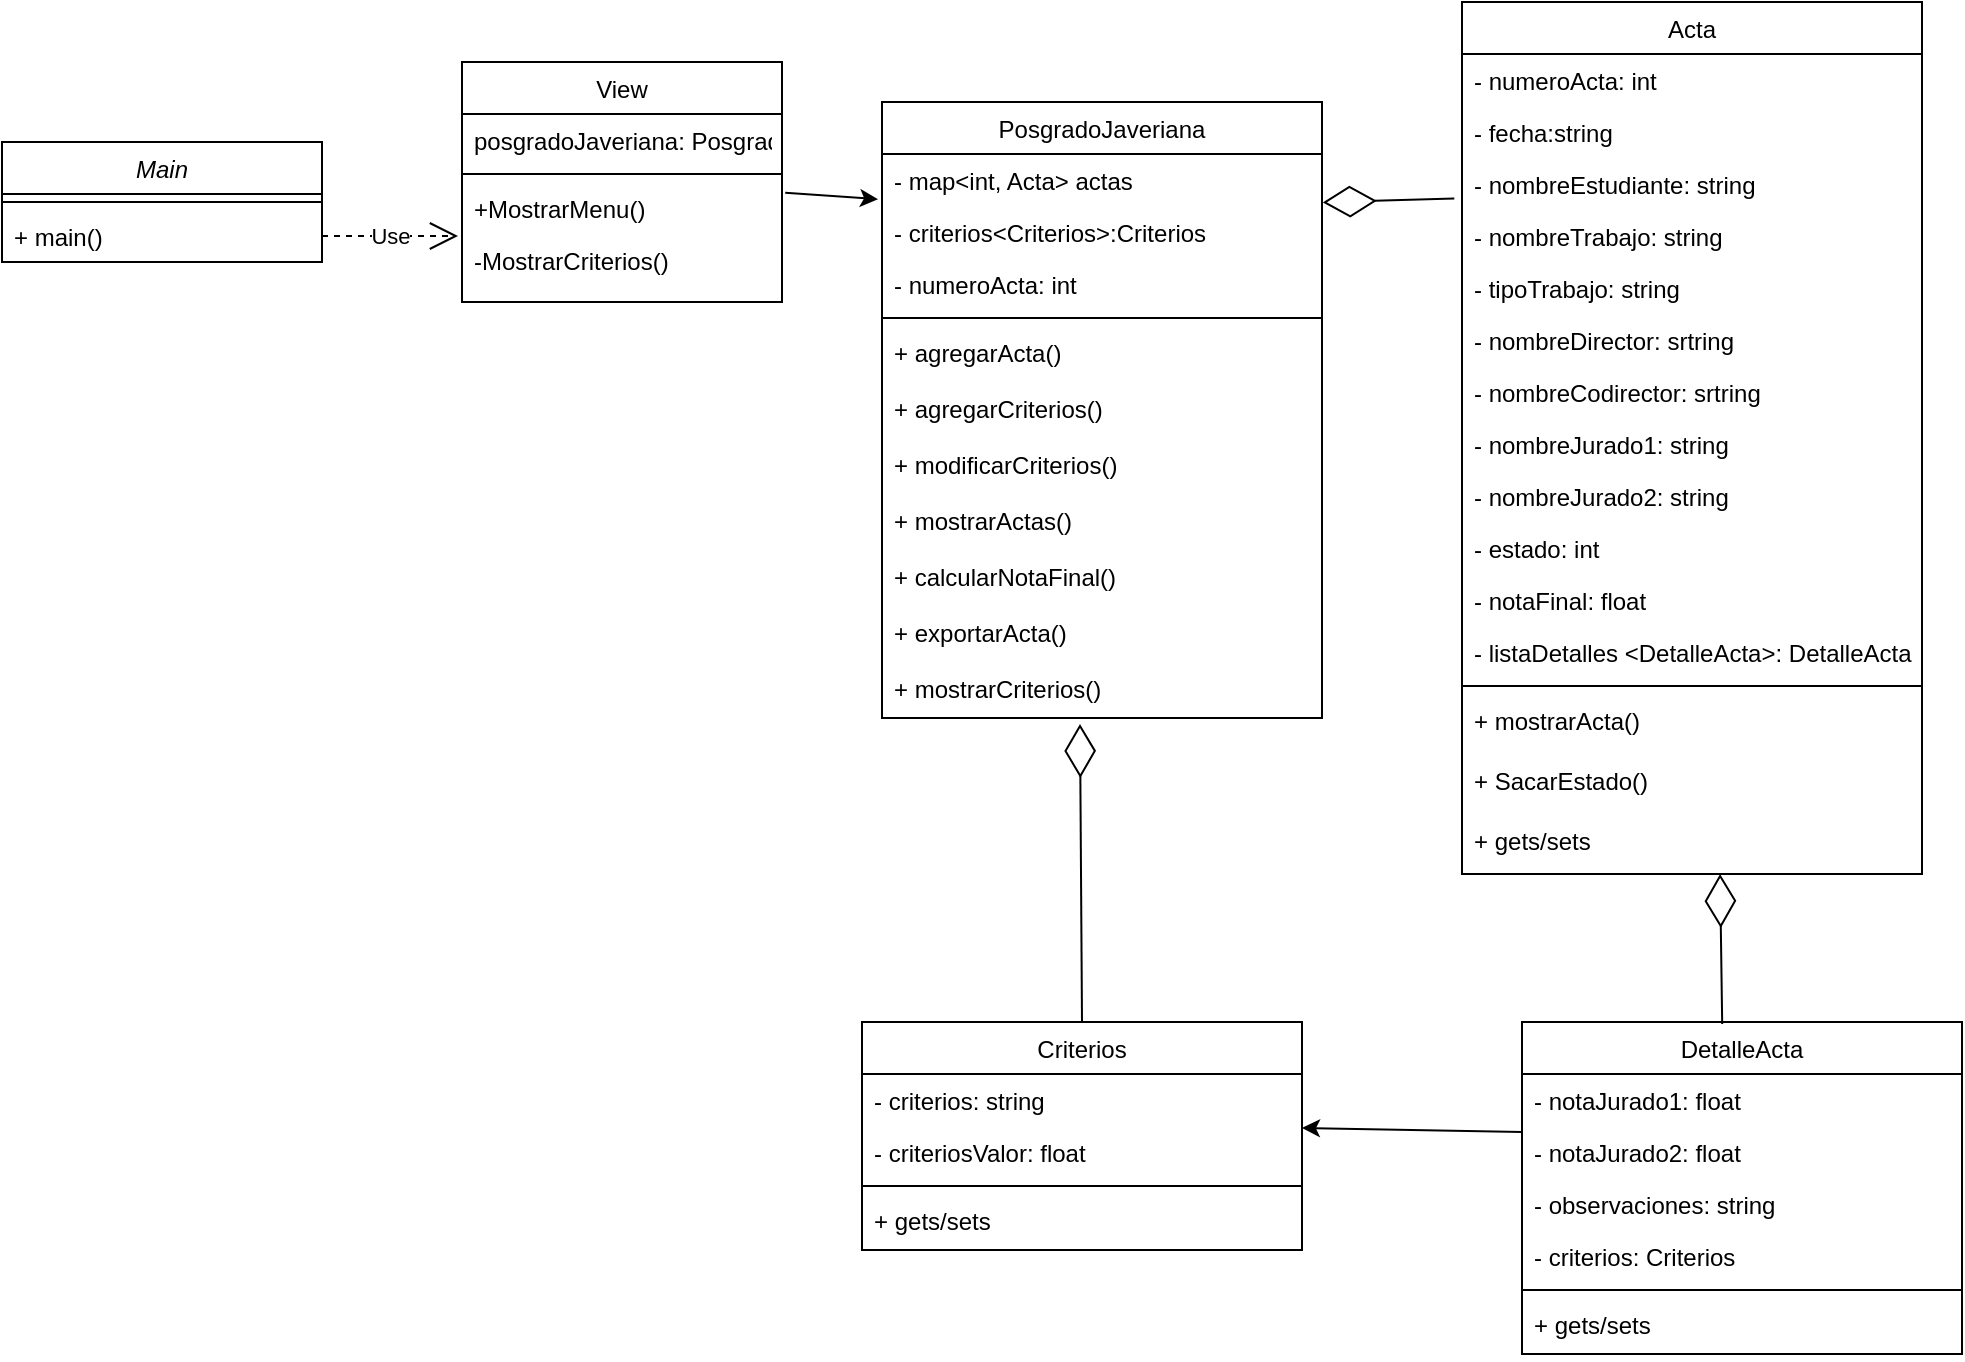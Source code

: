 <mxfile version="15.3.5" type="google"><diagram id="C5RBs43oDa-KdzZeNtuy" name="Page-1"><mxGraphModel dx="1102" dy="614" grid="1" gridSize="10" guides="1" tooltips="1" connect="1" arrows="1" fold="1" page="1" pageScale="1" pageWidth="827" pageHeight="1169" math="0" shadow="0"><root><mxCell id="WIyWlLk6GJQsqaUBKTNV-0"/><mxCell id="WIyWlLk6GJQsqaUBKTNV-1" parent="WIyWlLk6GJQsqaUBKTNV-0"/><mxCell id="zkfFHV4jXpPFQw0GAbJ--0" value="Main" style="swimlane;fontStyle=2;align=center;verticalAlign=top;childLayout=stackLayout;horizontal=1;startSize=26;horizontalStack=0;resizeParent=1;resizeLast=0;collapsible=1;marginBottom=0;rounded=0;shadow=0;strokeWidth=1;" parent="WIyWlLk6GJQsqaUBKTNV-1" vertex="1"><mxGeometry y="80" width="160" height="60" as="geometry"><mxRectangle x="220" y="120" width="160" height="26" as="alternateBounds"/></mxGeometry></mxCell><mxCell id="zkfFHV4jXpPFQw0GAbJ--4" value="" style="line;html=1;strokeWidth=1;align=left;verticalAlign=middle;spacingTop=-1;spacingLeft=3;spacingRight=3;rotatable=0;labelPosition=right;points=[];portConstraint=eastwest;" parent="zkfFHV4jXpPFQw0GAbJ--0" vertex="1"><mxGeometry y="26" width="160" height="8" as="geometry"/></mxCell><mxCell id="zkfFHV4jXpPFQw0GAbJ--5" value="+ main()" style="text;align=left;verticalAlign=top;spacingLeft=4;spacingRight=4;overflow=hidden;rotatable=0;points=[[0,0.5],[1,0.5]];portConstraint=eastwest;" parent="zkfFHV4jXpPFQw0GAbJ--0" vertex="1"><mxGeometry y="34" width="160" height="26" as="geometry"/></mxCell><mxCell id="zkfFHV4jXpPFQw0GAbJ--17" value="View" style="swimlane;fontStyle=0;align=center;verticalAlign=top;childLayout=stackLayout;horizontal=1;startSize=26;horizontalStack=0;resizeParent=1;resizeLast=0;collapsible=1;marginBottom=0;rounded=0;shadow=0;strokeWidth=1;" parent="WIyWlLk6GJQsqaUBKTNV-1" vertex="1"><mxGeometry x="230" y="40" width="160" height="120" as="geometry"><mxRectangle x="550" y="140" width="160" height="26" as="alternateBounds"/></mxGeometry></mxCell><mxCell id="zkfFHV4jXpPFQw0GAbJ--18" value="posgradoJaveriana: PosgradoJaveriana" style="text;align=left;verticalAlign=top;spacingLeft=4;spacingRight=4;overflow=hidden;rotatable=0;points=[[0,0.5],[1,0.5]];portConstraint=eastwest;" parent="zkfFHV4jXpPFQw0GAbJ--17" vertex="1"><mxGeometry y="26" width="160" height="26" as="geometry"/></mxCell><mxCell id="zkfFHV4jXpPFQw0GAbJ--23" value="" style="line;html=1;strokeWidth=1;align=left;verticalAlign=middle;spacingTop=-1;spacingLeft=3;spacingRight=3;rotatable=0;labelPosition=right;points=[];portConstraint=eastwest;" parent="zkfFHV4jXpPFQw0GAbJ--17" vertex="1"><mxGeometry y="52" width="160" height="8" as="geometry"/></mxCell><mxCell id="zkfFHV4jXpPFQw0GAbJ--24" value="+MostrarMenu()" style="text;align=left;verticalAlign=top;spacingLeft=4;spacingRight=4;overflow=hidden;rotatable=0;points=[[0,0.5],[1,0.5]];portConstraint=eastwest;" parent="zkfFHV4jXpPFQw0GAbJ--17" vertex="1"><mxGeometry y="60" width="160" height="26" as="geometry"/></mxCell><mxCell id="zkfFHV4jXpPFQw0GAbJ--25" value="-MostrarCriterios()" style="text;align=left;verticalAlign=top;spacingLeft=4;spacingRight=4;overflow=hidden;rotatable=0;points=[[0,0.5],[1,0.5]];portConstraint=eastwest;" parent="zkfFHV4jXpPFQw0GAbJ--17" vertex="1"><mxGeometry y="86" width="160" height="26" as="geometry"/></mxCell><mxCell id="THAgpR9RQlkAP-FxswRX-20" value="" style="endArrow=diamondThin;endFill=0;endSize=24;html=1;entryX=1.002;entryY=-0.069;entryDx=0;entryDy=0;exitX=0.005;exitY=0.854;exitDx=0;exitDy=0;exitPerimeter=0;entryPerimeter=0;" parent="WIyWlLk6GJQsqaUBKTNV-1" target="OUgpYsVIyy5cniu3WdFf-54" edge="1"><mxGeometry width="160" relative="1" as="geometry"><mxPoint x="726.15" y="108.204" as="sourcePoint"/><mxPoint x="590" y="105" as="targetPoint"/></mxGeometry></mxCell><mxCell id="THAgpR9RQlkAP-FxswRX-31" value="" style="endArrow=classic;html=1;exitX=1.01;exitY=0.208;exitDx=0;exitDy=0;entryX=-0.009;entryY=-0.131;entryDx=0;entryDy=0;exitPerimeter=0;entryPerimeter=0;" parent="WIyWlLk6GJQsqaUBKTNV-1" source="zkfFHV4jXpPFQw0GAbJ--24" target="OUgpYsVIyy5cniu3WdFf-54" edge="1"><mxGeometry width="50" height="50" relative="1" as="geometry"><mxPoint x="390" y="105" as="sourcePoint"/><mxPoint x="450" y="105" as="targetPoint"/></mxGeometry></mxCell><mxCell id="OUgpYsVIyy5cniu3WdFf-3" value="Acta" style="swimlane;fontStyle=0;align=center;verticalAlign=top;childLayout=stackLayout;horizontal=1;startSize=26;horizontalStack=0;resizeParent=1;resizeLast=0;collapsible=1;marginBottom=0;rounded=0;shadow=0;strokeWidth=1;" parent="WIyWlLk6GJQsqaUBKTNV-1" vertex="1"><mxGeometry x="730" y="10" width="230" height="436" as="geometry"><mxRectangle x="550" y="140" width="160" height="26" as="alternateBounds"/></mxGeometry></mxCell><mxCell id="C7yq5ghNOwF-_vuvmY-1-4" value="- numeroActa: int" style="text;strokeColor=none;fillColor=none;align=left;verticalAlign=top;spacingLeft=4;spacingRight=4;overflow=hidden;rotatable=0;points=[[0,0.5],[1,0.5]];portConstraint=eastwest;" parent="OUgpYsVIyy5cniu3WdFf-3" vertex="1"><mxGeometry y="26" width="230" height="26" as="geometry"/></mxCell><mxCell id="C7yq5ghNOwF-_vuvmY-1-5" value="- fecha:string" style="text;align=left;verticalAlign=top;spacingLeft=4;spacingRight=4;overflow=hidden;rotatable=0;points=[[0,0.5],[1,0.5]];portConstraint=eastwest;" parent="OUgpYsVIyy5cniu3WdFf-3" vertex="1"><mxGeometry y="52" width="230" height="26" as="geometry"/></mxCell><mxCell id="OUgpYsVIyy5cniu3WdFf-42" value="- nombreEstudiante: string" style="text;align=left;verticalAlign=top;spacingLeft=4;spacingRight=4;overflow=hidden;rotatable=0;points=[[0,0.5],[1,0.5]];portConstraint=eastwest;" parent="OUgpYsVIyy5cniu3WdFf-3" vertex="1"><mxGeometry y="78" width="230" height="26" as="geometry"/></mxCell><mxCell id="OUgpYsVIyy5cniu3WdFf-43" value="- nombreTrabajo: string" style="text;strokeColor=none;fillColor=none;align=left;verticalAlign=top;spacingLeft=4;spacingRight=4;overflow=hidden;rotatable=0;points=[[0,0.5],[1,0.5]];portConstraint=eastwest;" parent="OUgpYsVIyy5cniu3WdFf-3" vertex="1"><mxGeometry y="104" width="230" height="26" as="geometry"/></mxCell><mxCell id="OUgpYsVIyy5cniu3WdFf-44" value="- tipoTrabajo: string" style="text;strokeColor=none;fillColor=none;align=left;verticalAlign=top;spacingLeft=4;spacingRight=4;overflow=hidden;rotatable=0;points=[[0,0.5],[1,0.5]];portConstraint=eastwest;" parent="OUgpYsVIyy5cniu3WdFf-3" vertex="1"><mxGeometry y="130" width="230" height="26" as="geometry"/></mxCell><mxCell id="OUgpYsVIyy5cniu3WdFf-49" value="- nombreDirector: srtring" style="text;strokeColor=none;fillColor=none;align=left;verticalAlign=top;spacingLeft=4;spacingRight=4;overflow=hidden;rotatable=0;points=[[0,0.5],[1,0.5]];portConstraint=eastwest;" parent="OUgpYsVIyy5cniu3WdFf-3" vertex="1"><mxGeometry y="156" width="230" height="26" as="geometry"/></mxCell><mxCell id="C7yq5ghNOwF-_vuvmY-1-1" value="- nombreCodirector: srtring" style="text;strokeColor=none;fillColor=none;align=left;verticalAlign=top;spacingLeft=4;spacingRight=4;overflow=hidden;rotatable=0;points=[[0,0.5],[1,0.5]];portConstraint=eastwest;" parent="OUgpYsVIyy5cniu3WdFf-3" vertex="1"><mxGeometry y="182" width="230" height="26" as="geometry"/></mxCell><mxCell id="C7yq5ghNOwF-_vuvmY-1-2" value="- nombreJurado1: string" style="text;strokeColor=none;fillColor=none;align=left;verticalAlign=top;spacingLeft=4;spacingRight=4;overflow=hidden;rotatable=0;points=[[0,0.5],[1,0.5]];portConstraint=eastwest;" parent="OUgpYsVIyy5cniu3WdFf-3" vertex="1"><mxGeometry y="208" width="230" height="26" as="geometry"/></mxCell><mxCell id="C7yq5ghNOwF-_vuvmY-1-3" value="- nombreJurado2: string" style="text;strokeColor=none;fillColor=none;align=left;verticalAlign=top;spacingLeft=4;spacingRight=4;overflow=hidden;rotatable=0;points=[[0,0.5],[1,0.5]];portConstraint=eastwest;" parent="OUgpYsVIyy5cniu3WdFf-3" vertex="1"><mxGeometry y="234" width="230" height="26" as="geometry"/></mxCell><mxCell id="OUgpYsVIyy5cniu3WdFf-58" value="- estado: int" style="text;strokeColor=none;fillColor=none;align=left;verticalAlign=top;spacingLeft=4;spacingRight=4;overflow=hidden;rotatable=0;points=[[0,0.5],[1,0.5]];portConstraint=eastwest;" parent="OUgpYsVIyy5cniu3WdFf-3" vertex="1"><mxGeometry y="260" width="230" height="26" as="geometry"/></mxCell><mxCell id="OUgpYsVIyy5cniu3WdFf-60" value="- notaFinal: float" style="text;strokeColor=none;fillColor=none;align=left;verticalAlign=top;spacingLeft=4;spacingRight=4;overflow=hidden;rotatable=0;points=[[0,0.5],[1,0.5]];portConstraint=eastwest;" parent="OUgpYsVIyy5cniu3WdFf-3" vertex="1"><mxGeometry y="286" width="230" height="26" as="geometry"/></mxCell><mxCell id="OUgpYsVIyy5cniu3WdFf-11" value="- listaDetalles &lt;DetalleActa&gt;: DetalleActa" style="text;strokeColor=none;fillColor=none;align=left;verticalAlign=top;spacingLeft=4;spacingRight=4;overflow=hidden;rotatable=0;points=[[0,0.5],[1,0.5]];portConstraint=eastwest;" parent="OUgpYsVIyy5cniu3WdFf-3" vertex="1"><mxGeometry y="312" width="230" height="26" as="geometry"/></mxCell><mxCell id="OUgpYsVIyy5cniu3WdFf-5" value="" style="line;html=1;strokeWidth=1;align=left;verticalAlign=middle;spacingTop=-1;spacingLeft=3;spacingRight=3;rotatable=0;labelPosition=right;points=[];portConstraint=eastwest;" parent="OUgpYsVIyy5cniu3WdFf-3" vertex="1"><mxGeometry y="338" width="230" height="8" as="geometry"/></mxCell><mxCell id="XZF1pxIVe9vwR3Oaizf0-0" value="+ mostrarActa()" style="text;align=left;verticalAlign=top;spacingLeft=4;spacingRight=4;overflow=hidden;rotatable=0;points=[[0,0.5],[1,0.5]];portConstraint=eastwest;" vertex="1" parent="OUgpYsVIyy5cniu3WdFf-3"><mxGeometry y="346" width="230" height="30" as="geometry"/></mxCell><mxCell id="XZF1pxIVe9vwR3Oaizf0-1" value="+ SacarEstado()" style="text;align=left;verticalAlign=top;spacingLeft=4;spacingRight=4;overflow=hidden;rotatable=0;points=[[0,0.5],[1,0.5]];portConstraint=eastwest;" vertex="1" parent="OUgpYsVIyy5cniu3WdFf-3"><mxGeometry y="376" width="230" height="30" as="geometry"/></mxCell><mxCell id="OUgpYsVIyy5cniu3WdFf-7" value="+ gets/sets" style="text;align=left;verticalAlign=top;spacingLeft=4;spacingRight=4;overflow=hidden;rotatable=0;points=[[0,0.5],[1,0.5]];portConstraint=eastwest;" parent="OUgpYsVIyy5cniu3WdFf-3" vertex="1"><mxGeometry y="406" width="230" height="30" as="geometry"/></mxCell><mxCell id="OUgpYsVIyy5cniu3WdFf-16" value="DetalleActa" style="swimlane;fontStyle=0;align=center;verticalAlign=top;childLayout=stackLayout;horizontal=1;startSize=26;horizontalStack=0;resizeParent=1;resizeLast=0;collapsible=1;marginBottom=0;rounded=0;shadow=0;strokeWidth=1;" parent="WIyWlLk6GJQsqaUBKTNV-1" vertex="1"><mxGeometry x="760" y="520" width="220" height="166" as="geometry"><mxRectangle x="550" y="140" width="160" height="26" as="alternateBounds"/></mxGeometry></mxCell><mxCell id="OUgpYsVIyy5cniu3WdFf-14" value="- notaJurado1: float" style="text;strokeColor=none;fillColor=none;align=left;verticalAlign=top;spacingLeft=4;spacingRight=4;overflow=hidden;rotatable=0;points=[[0,0.5],[1,0.5]];portConstraint=eastwest;" parent="OUgpYsVIyy5cniu3WdFf-16" vertex="1"><mxGeometry y="26" width="220" height="26" as="geometry"/></mxCell><mxCell id="OUgpYsVIyy5cniu3WdFf-59" value="- notaJurado2: float" style="text;strokeColor=none;fillColor=none;align=left;verticalAlign=top;spacingLeft=4;spacingRight=4;overflow=hidden;rotatable=0;points=[[0,0.5],[1,0.5]];portConstraint=eastwest;" parent="OUgpYsVIyy5cniu3WdFf-16" vertex="1"><mxGeometry y="52" width="220" height="26" as="geometry"/></mxCell><mxCell id="XZF1pxIVe9vwR3Oaizf0-2" value="- observaciones: string" style="text;strokeColor=none;fillColor=none;align=left;verticalAlign=top;spacingLeft=4;spacingRight=4;overflow=hidden;rotatable=0;points=[[0,0.5],[1,0.5]];portConstraint=eastwest;" vertex="1" parent="OUgpYsVIyy5cniu3WdFf-16"><mxGeometry y="78" width="220" height="26" as="geometry"/></mxCell><mxCell id="XZF1pxIVe9vwR3Oaizf0-3" value="- criterios: Criterios" style="text;strokeColor=none;fillColor=none;align=left;verticalAlign=top;spacingLeft=4;spacingRight=4;overflow=hidden;rotatable=0;points=[[0,0.5],[1,0.5]];portConstraint=eastwest;" vertex="1" parent="OUgpYsVIyy5cniu3WdFf-16"><mxGeometry y="104" width="220" height="26" as="geometry"/></mxCell><mxCell id="OUgpYsVIyy5cniu3WdFf-23" value="" style="line;html=1;strokeWidth=1;align=left;verticalAlign=middle;spacingTop=-1;spacingLeft=3;spacingRight=3;rotatable=0;labelPosition=right;points=[];portConstraint=eastwest;" parent="OUgpYsVIyy5cniu3WdFf-16" vertex="1"><mxGeometry y="130" width="220" height="8" as="geometry"/></mxCell><mxCell id="OUgpYsVIyy5cniu3WdFf-27" value="+ gets/sets" style="text;align=left;verticalAlign=top;spacingLeft=4;spacingRight=4;overflow=hidden;rotatable=0;points=[[0,0.5],[1,0.5]];portConstraint=eastwest;" parent="OUgpYsVIyy5cniu3WdFf-16" vertex="1"><mxGeometry y="138" width="220" height="28" as="geometry"/></mxCell><mxCell id="OUgpYsVIyy5cniu3WdFf-52" value="PosgradoJaveriana" style="swimlane;fontStyle=0;align=center;verticalAlign=top;childLayout=stackLayout;horizontal=1;startSize=26;horizontalStack=0;resizeParent=1;resizeLast=0;collapsible=1;marginBottom=0;rounded=0;shadow=0;strokeWidth=1;" parent="WIyWlLk6GJQsqaUBKTNV-1" vertex="1"><mxGeometry x="440" y="60" width="220" height="308" as="geometry"><mxRectangle x="550" y="140" width="160" height="26" as="alternateBounds"/></mxGeometry></mxCell><mxCell id="OUgpYsVIyy5cniu3WdFf-53" value="- map&lt;int, Acta&gt; actas" style="text;align=left;verticalAlign=top;spacingLeft=4;spacingRight=4;overflow=hidden;rotatable=0;points=[[0,0.5],[1,0.5]];portConstraint=eastwest;" parent="OUgpYsVIyy5cniu3WdFf-52" vertex="1"><mxGeometry y="26" width="220" height="26" as="geometry"/></mxCell><mxCell id="OUgpYsVIyy5cniu3WdFf-54" value="- criterios&lt;Criterios&gt;:Criterios" style="text;strokeColor=none;fillColor=none;align=left;verticalAlign=top;spacingLeft=4;spacingRight=4;overflow=hidden;rotatable=0;points=[[0,0.5],[1,0.5]];portConstraint=eastwest;" parent="OUgpYsVIyy5cniu3WdFf-52" vertex="1"><mxGeometry y="52" width="220" height="26" as="geometry"/></mxCell><mxCell id="OUgpYsVIyy5cniu3WdFf-55" value="- numeroActa: int" style="text;strokeColor=none;fillColor=none;align=left;verticalAlign=top;spacingLeft=4;spacingRight=4;overflow=hidden;rotatable=0;points=[[0,0.5],[1,0.5]];portConstraint=eastwest;" parent="OUgpYsVIyy5cniu3WdFf-52" vertex="1"><mxGeometry y="78" width="220" height="26" as="geometry"/></mxCell><mxCell id="OUgpYsVIyy5cniu3WdFf-56" value="" style="line;html=1;strokeWidth=1;align=left;verticalAlign=middle;spacingTop=-1;spacingLeft=3;spacingRight=3;rotatable=0;labelPosition=right;points=[];portConstraint=eastwest;" parent="OUgpYsVIyy5cniu3WdFf-52" vertex="1"><mxGeometry y="104" width="220" height="8" as="geometry"/></mxCell><mxCell id="OUgpYsVIyy5cniu3WdFf-57" value="+ agregarActa()" style="text;align=left;verticalAlign=top;spacingLeft=4;spacingRight=4;overflow=hidden;rotatable=0;points=[[0,0.5],[1,0.5]];portConstraint=eastwest;" parent="OUgpYsVIyy5cniu3WdFf-52" vertex="1"><mxGeometry y="112" width="220" height="28" as="geometry"/></mxCell><mxCell id="XZF1pxIVe9vwR3Oaizf0-15" value="+ agregarCriterios()" style="text;align=left;verticalAlign=top;spacingLeft=4;spacingRight=4;overflow=hidden;rotatable=0;points=[[0,0.5],[1,0.5]];portConstraint=eastwest;" vertex="1" parent="OUgpYsVIyy5cniu3WdFf-52"><mxGeometry y="140" width="220" height="28" as="geometry"/></mxCell><mxCell id="C7yq5ghNOwF-_vuvmY-1-6" value="+ modificarCriterios()" style="text;align=left;verticalAlign=top;spacingLeft=4;spacingRight=4;overflow=hidden;rotatable=0;points=[[0,0.5],[1,0.5]];portConstraint=eastwest;" parent="OUgpYsVIyy5cniu3WdFf-52" vertex="1"><mxGeometry y="168" width="220" height="28" as="geometry"/></mxCell><mxCell id="OUgpYsVIyy5cniu3WdFf-70" value="+ mostrarActas()" style="text;align=left;verticalAlign=top;spacingLeft=4;spacingRight=4;overflow=hidden;rotatable=0;points=[[0,0.5],[1,0.5]];portConstraint=eastwest;" parent="OUgpYsVIyy5cniu3WdFf-52" vertex="1"><mxGeometry y="196" width="220" height="28" as="geometry"/></mxCell><mxCell id="C7yq5ghNOwF-_vuvmY-1-7" value="+ calcularNotaFinal()" style="text;align=left;verticalAlign=top;spacingLeft=4;spacingRight=4;overflow=hidden;rotatable=0;points=[[0,0.5],[1,0.5]];portConstraint=eastwest;" parent="OUgpYsVIyy5cniu3WdFf-52" vertex="1"><mxGeometry y="224" width="220" height="28" as="geometry"/></mxCell><mxCell id="OUgpYsVIyy5cniu3WdFf-69" value="+ exportarActa()" style="text;align=left;verticalAlign=top;spacingLeft=4;spacingRight=4;overflow=hidden;rotatable=0;points=[[0,0.5],[1,0.5]];portConstraint=eastwest;" parent="OUgpYsVIyy5cniu3WdFf-52" vertex="1"><mxGeometry y="252" width="220" height="28" as="geometry"/></mxCell><mxCell id="C7yq5ghNOwF-_vuvmY-1-8" value="+ mostrarCriterios()" style="text;align=left;verticalAlign=top;spacingLeft=4;spacingRight=4;overflow=hidden;rotatable=0;points=[[0,0.5],[1,0.5]];portConstraint=eastwest;" parent="OUgpYsVIyy5cniu3WdFf-52" vertex="1"><mxGeometry y="280" width="220" height="28" as="geometry"/></mxCell><mxCell id="OUgpYsVIyy5cniu3WdFf-68" value="Use" style="endArrow=open;endSize=12;dashed=1;html=1;exitX=1;exitY=0.5;exitDx=0;exitDy=0;" parent="WIyWlLk6GJQsqaUBKTNV-1" source="zkfFHV4jXpPFQw0GAbJ--5" edge="1"><mxGeometry width="160" relative="1" as="geometry"><mxPoint x="160" y="320" as="sourcePoint"/><mxPoint x="228" y="127" as="targetPoint"/></mxGeometry></mxCell><mxCell id="XZF1pxIVe9vwR3Oaizf0-4" value="Criterios" style="swimlane;fontStyle=0;align=center;verticalAlign=top;childLayout=stackLayout;horizontal=1;startSize=26;horizontalStack=0;resizeParent=1;resizeLast=0;collapsible=1;marginBottom=0;rounded=0;shadow=0;strokeWidth=1;" vertex="1" parent="WIyWlLk6GJQsqaUBKTNV-1"><mxGeometry x="430" y="520" width="220" height="114" as="geometry"><mxRectangle x="550" y="140" width="160" height="26" as="alternateBounds"/></mxGeometry></mxCell><mxCell id="XZF1pxIVe9vwR3Oaizf0-5" value="- criterios: string" style="text;strokeColor=none;fillColor=none;align=left;verticalAlign=top;spacingLeft=4;spacingRight=4;overflow=hidden;rotatable=0;points=[[0,0.5],[1,0.5]];portConstraint=eastwest;" vertex="1" parent="XZF1pxIVe9vwR3Oaizf0-4"><mxGeometry y="26" width="220" height="26" as="geometry"/></mxCell><mxCell id="XZF1pxIVe9vwR3Oaizf0-7" value="- criteriosValor: float" style="text;strokeColor=none;fillColor=none;align=left;verticalAlign=top;spacingLeft=4;spacingRight=4;overflow=hidden;rotatable=0;points=[[0,0.5],[1,0.5]];portConstraint=eastwest;" vertex="1" parent="XZF1pxIVe9vwR3Oaizf0-4"><mxGeometry y="52" width="220" height="26" as="geometry"/></mxCell><mxCell id="XZF1pxIVe9vwR3Oaizf0-9" value="" style="line;html=1;strokeWidth=1;align=left;verticalAlign=middle;spacingTop=-1;spacingLeft=3;spacingRight=3;rotatable=0;labelPosition=right;points=[];portConstraint=eastwest;" vertex="1" parent="XZF1pxIVe9vwR3Oaizf0-4"><mxGeometry y="78" width="220" height="8" as="geometry"/></mxCell><mxCell id="XZF1pxIVe9vwR3Oaizf0-10" value="+ gets/sets" style="text;align=left;verticalAlign=top;spacingLeft=4;spacingRight=4;overflow=hidden;rotatable=0;points=[[0,0.5],[1,0.5]];portConstraint=eastwest;" vertex="1" parent="XZF1pxIVe9vwR3Oaizf0-4"><mxGeometry y="86" width="220" height="28" as="geometry"/></mxCell><mxCell id="XZF1pxIVe9vwR3Oaizf0-12" value="" style="endArrow=diamondThin;endFill=0;endSize=24;html=1;entryX=0.45;entryY=1.107;entryDx=0;entryDy=0;exitX=0.5;exitY=0;exitDx=0;exitDy=0;entryPerimeter=0;" edge="1" parent="WIyWlLk6GJQsqaUBKTNV-1" source="XZF1pxIVe9vwR3Oaizf0-4" target="C7yq5ghNOwF-_vuvmY-1-8"><mxGeometry width="160" relative="1" as="geometry"><mxPoint x="555.71" y="471.994" as="sourcePoint"/><mxPoint x="490.0" y="469.996" as="targetPoint"/></mxGeometry></mxCell><mxCell id="XZF1pxIVe9vwR3Oaizf0-13" value="" style="endArrow=classic;html=1;exitX=0;exitY=0.115;exitDx=0;exitDy=0;entryX=1;entryY=0.038;entryDx=0;entryDy=0;exitPerimeter=0;entryPerimeter=0;" edge="1" parent="WIyWlLk6GJQsqaUBKTNV-1" source="OUgpYsVIyy5cniu3WdFf-59" target="XZF1pxIVe9vwR3Oaizf0-7"><mxGeometry width="50" height="50" relative="1" as="geometry"><mxPoint x="670.0" y="577.318" as="sourcePoint"/><mxPoint x="716.42" y="576.504" as="targetPoint"/></mxGeometry></mxCell><mxCell id="XZF1pxIVe9vwR3Oaizf0-14" value="" style="endArrow=diamondThin;endFill=0;endSize=24;html=1;exitX=0.455;exitY=0.006;exitDx=0;exitDy=0;exitPerimeter=0;entryX=0.561;entryY=1;entryDx=0;entryDy=0;entryPerimeter=0;" edge="1" parent="WIyWlLk6GJQsqaUBKTNV-1" source="OUgpYsVIyy5cniu3WdFf-16" target="OUgpYsVIyy5cniu3WdFf-7"><mxGeometry width="160" relative="1" as="geometry"><mxPoint x="845" y="530" as="sourcePoint"/><mxPoint x="830" y="446" as="targetPoint"/></mxGeometry></mxCell></root></mxGraphModel></diagram></mxfile>